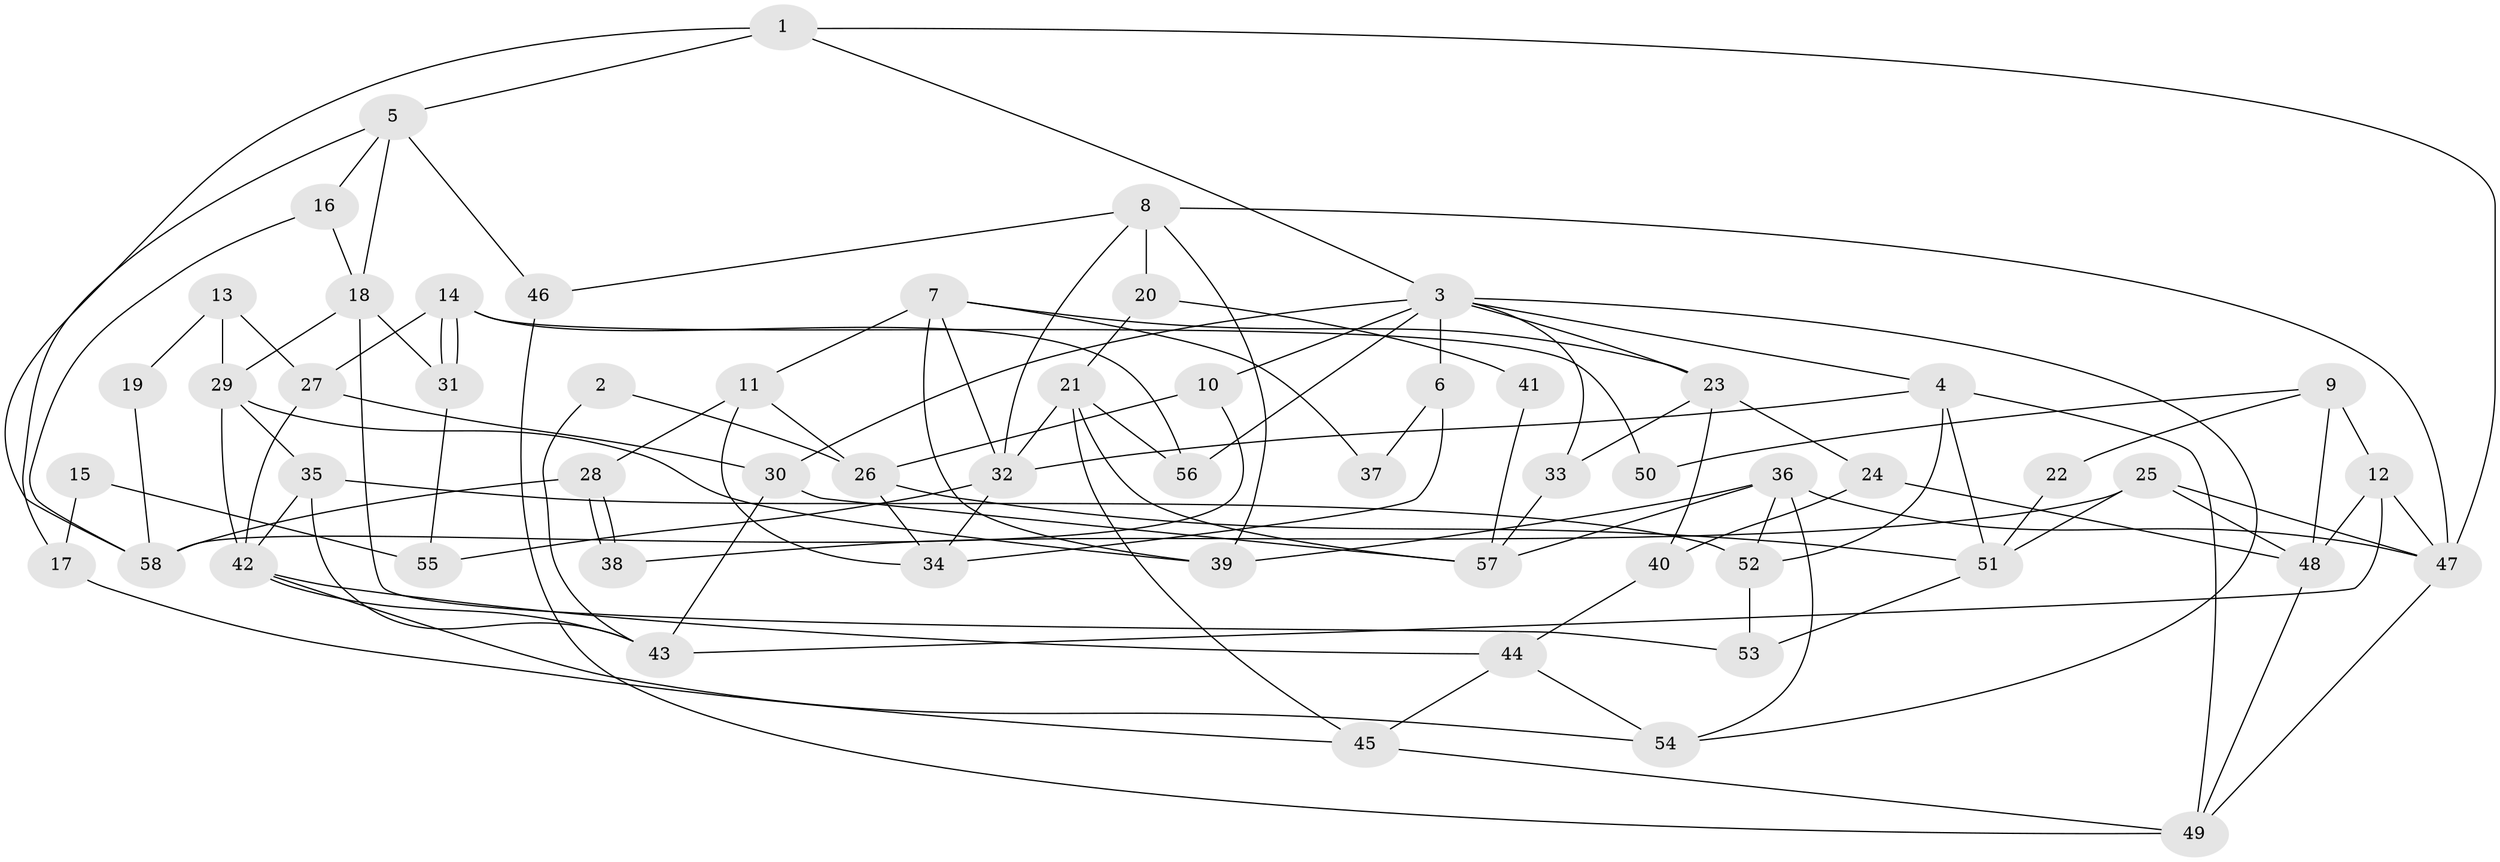 // coarse degree distribution, {4: 0.10344827586206896, 5: 0.27586206896551724, 10: 0.034482758620689655, 7: 0.10344827586206896, 12: 0.034482758620689655, 3: 0.1724137931034483, 8: 0.034482758620689655, 2: 0.10344827586206896, 6: 0.13793103448275862}
// Generated by graph-tools (version 1.1) at 2025/54/03/05/25 16:54:47]
// undirected, 58 vertices, 116 edges
graph export_dot {
graph [start="1"]
  node [color=gray90,style=filled];
  1;
  2;
  3;
  4;
  5;
  6;
  7;
  8;
  9;
  10;
  11;
  12;
  13;
  14;
  15;
  16;
  17;
  18;
  19;
  20;
  21;
  22;
  23;
  24;
  25;
  26;
  27;
  28;
  29;
  30;
  31;
  32;
  33;
  34;
  35;
  36;
  37;
  38;
  39;
  40;
  41;
  42;
  43;
  44;
  45;
  46;
  47;
  48;
  49;
  50;
  51;
  52;
  53;
  54;
  55;
  56;
  57;
  58;
  1 -- 3;
  1 -- 5;
  1 -- 47;
  1 -- 58;
  2 -- 26;
  2 -- 43;
  3 -- 54;
  3 -- 33;
  3 -- 4;
  3 -- 6;
  3 -- 10;
  3 -- 23;
  3 -- 30;
  3 -- 56;
  4 -- 51;
  4 -- 32;
  4 -- 49;
  4 -- 52;
  5 -- 46;
  5 -- 18;
  5 -- 16;
  5 -- 17;
  6 -- 34;
  6 -- 37;
  7 -- 11;
  7 -- 32;
  7 -- 23;
  7 -- 37;
  7 -- 39;
  8 -- 47;
  8 -- 39;
  8 -- 20;
  8 -- 32;
  8 -- 46;
  9 -- 48;
  9 -- 12;
  9 -- 22;
  9 -- 50;
  10 -- 26;
  10 -- 58;
  11 -- 28;
  11 -- 34;
  11 -- 26;
  12 -- 43;
  12 -- 47;
  12 -- 48;
  13 -- 27;
  13 -- 29;
  13 -- 19;
  14 -- 31;
  14 -- 31;
  14 -- 27;
  14 -- 50;
  14 -- 56;
  15 -- 55;
  15 -- 17;
  16 -- 58;
  16 -- 18;
  17 -- 45;
  18 -- 29;
  18 -- 31;
  18 -- 53;
  19 -- 58;
  20 -- 21;
  20 -- 41;
  21 -- 56;
  21 -- 32;
  21 -- 45;
  21 -- 57;
  22 -- 51;
  23 -- 24;
  23 -- 33;
  23 -- 40;
  24 -- 40;
  24 -- 48;
  25 -- 48;
  25 -- 47;
  25 -- 38;
  25 -- 51;
  26 -- 51;
  26 -- 34;
  27 -- 30;
  27 -- 42;
  28 -- 58;
  28 -- 38;
  28 -- 38;
  29 -- 39;
  29 -- 42;
  29 -- 35;
  30 -- 57;
  30 -- 43;
  31 -- 55;
  32 -- 34;
  32 -- 55;
  33 -- 57;
  35 -- 52;
  35 -- 42;
  35 -- 43;
  36 -- 47;
  36 -- 54;
  36 -- 39;
  36 -- 52;
  36 -- 57;
  40 -- 44;
  41 -- 57;
  42 -- 43;
  42 -- 44;
  42 -- 54;
  44 -- 45;
  44 -- 54;
  45 -- 49;
  46 -- 49;
  47 -- 49;
  48 -- 49;
  51 -- 53;
  52 -- 53;
}

